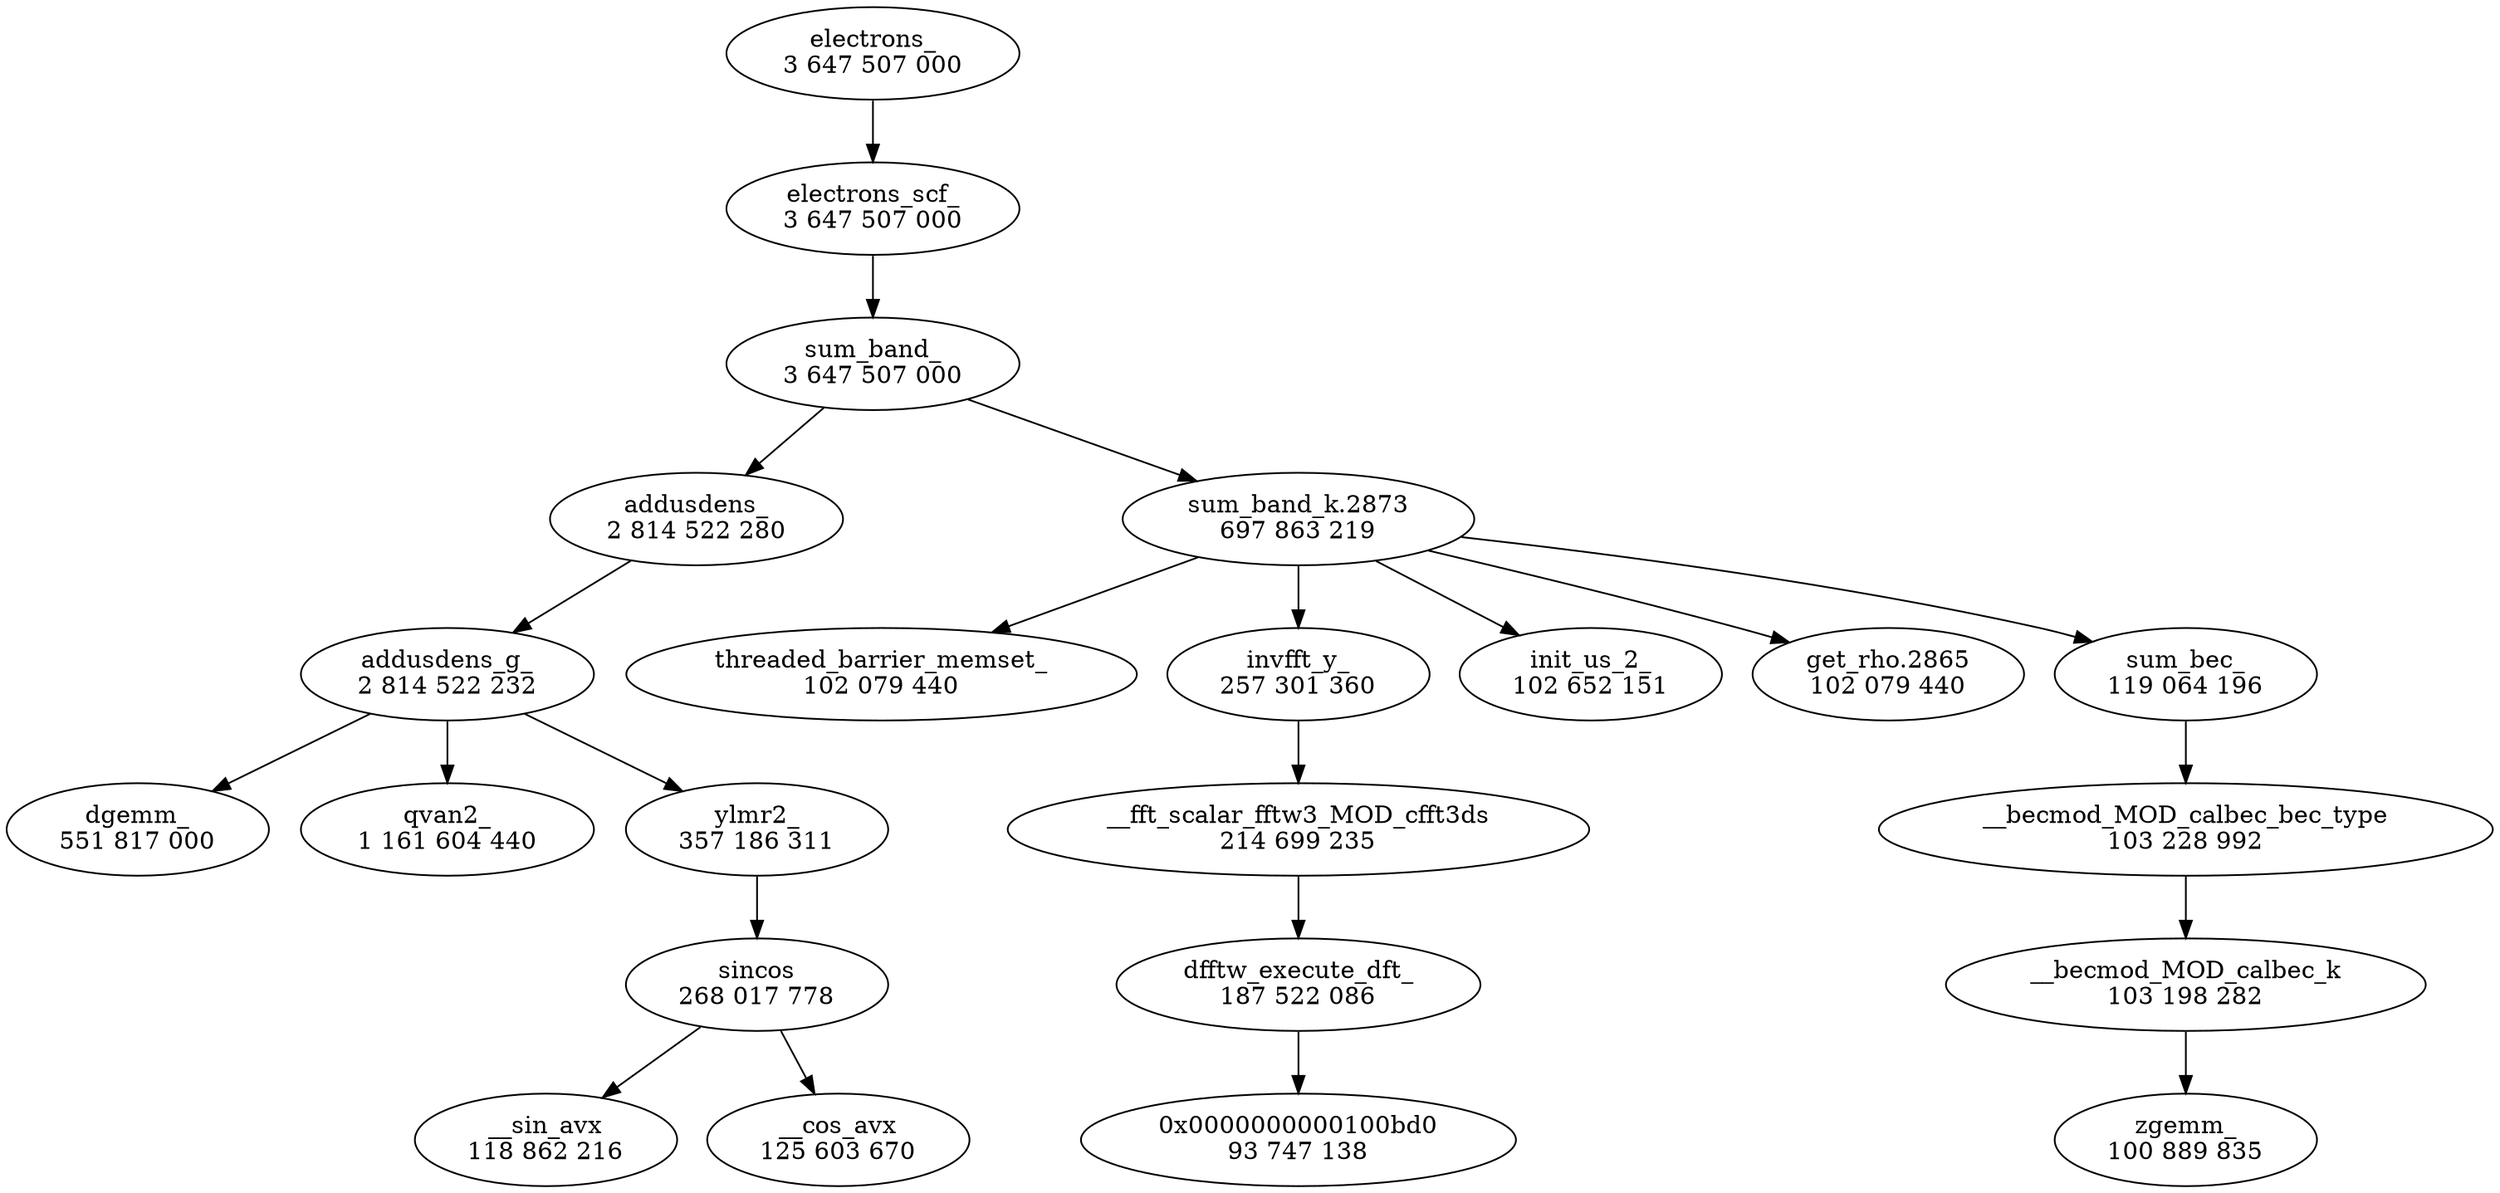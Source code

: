 digraph "callgraph" {
  F157d818 [label="__sin_avx\n118 862 216"];
  F157e268 [label="sincos\n268 017 778"];
  F157e978 [label="__cos_avx\n125 603 670"];
  F160d058 [label="dfftw_execute_dft_\n187 522 086"];
  F160d998 [label="0x0000000000100bd0\n93 747 138"];
  F17c7468 [label="dgemm_\n551 817 000"];
  F17c9458 [label="zgemm_\n100 889 835"];
  F1807a48 [label="__fft_scalar_fftw3_MOD_cfft3ds\n214 699 235"];
  F18332d8 [label="threaded_barrier_memset_\n102 079 440"];
  F1834038 [label="qvan2_\n1 161 604 440"];
  F1871878 [label="invfft_y_\n257 301 360"];
  F18ac4b8 [label="ylmr2_\n357 186 311"];
  F18de0b8 [label="init_us_2_\n102 652 151"];
  F191d768 [label="addusdens_\n2 814 522 280"];
  F191db68 [label="addusdens_g_\n2 814 522 232"];
  F1a363f8 [label="__becmod_MOD_calbec_bec_type\n103 228 992"];
  F1a3eb08 [label="electrons_scf_\n3 647 507 000"];
  F1a59ff8 [label="sum_band_\n3 647 507 000"];
  F1a5f448 [label="electrons_\n3 647 507 000"];
  F1be3cd8 [label="__becmod_MOD_calbec_k\n103 198 282"];
  F1c8daa8 [label="sum_band_k.2873\n697 863 219"];
  F1c8e608 [label="get_rho.2865\n102 079 440"];
  F1c8ecb8 [label="sum_bec_\n119 064 196"];
  F157e268 -> F157d818 [weight=2];
  F157e268 -> F157e978 [weight=2];
  F160d058 -> F160d998 [weight=2];
  F1807a48 -> F160d058 [weight=2];
  F1871878 -> F1807a48 [weight=2];
  F18ac4b8 -> F157e268 [weight=2];
  F191d768 -> F191db68 [weight=3];
  F191db68 -> F17c7468 [weight=3];
  F191db68 -> F1834038 [weight=3];
  F191db68 -> F18ac4b8 [weight=2];
  F1a363f8 -> F1be3cd8 [weight=2];
  F1a3eb08 -> F1a59ff8 [weight=3];
  F1a59ff8 -> F191d768 [weight=3];
  F1a59ff8 -> F1c8daa8 [weight=3];
  F1a5f448 -> F1a3eb08 [weight=3];
  F1be3cd8 -> F17c9458 [weight=2];
  F1c8daa8 -> F18332d8 [weight=2];
  F1c8daa8 -> F1871878 [weight=2];
  F1c8daa8 -> F18de0b8 [weight=2];
  F1c8daa8 -> F1c8e608 [weight=2];
  F1c8daa8 -> F1c8ecb8 [weight=2];
  F1c8ecb8 -> F1a363f8 [weight=2];
}
